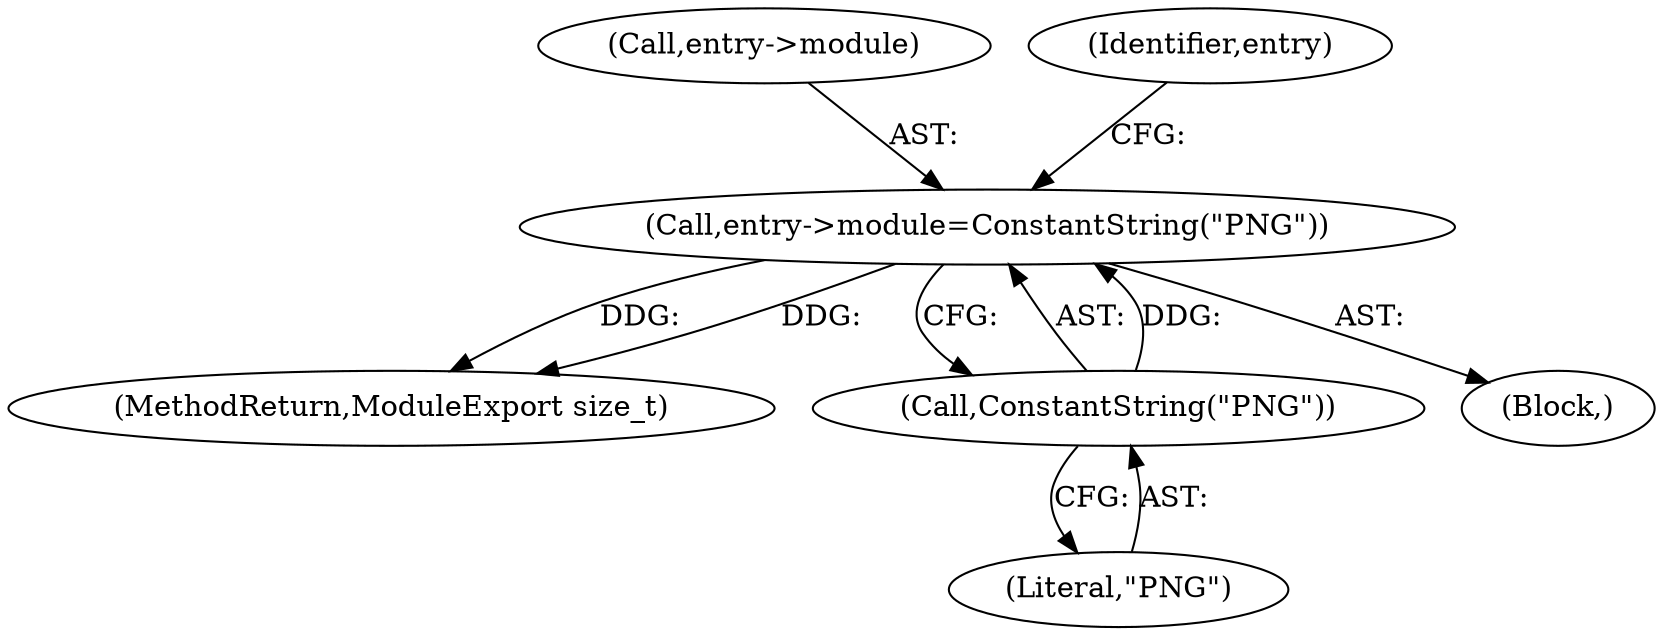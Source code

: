 digraph "0_ImageMagick_aa84944b405acebbeefe871d0f64969b9e9f31ac_1@pointer" {
"1000729" [label="(Call,entry->module=ConstantString(\"PNG\"))"];
"1000733" [label="(Call,ConstantString(\"PNG\"))"];
"1000729" [label="(Call,entry->module=ConstantString(\"PNG\"))"];
"1000734" [label="(Literal,\"PNG\")"];
"1000730" [label="(Call,entry->module)"];
"1000750" [label="(MethodReturn,ModuleExport size_t)"];
"1000102" [label="(Block,)"];
"1000737" [label="(Identifier,entry)"];
"1000733" [label="(Call,ConstantString(\"PNG\"))"];
"1000729" -> "1000102"  [label="AST: "];
"1000729" -> "1000733"  [label="CFG: "];
"1000730" -> "1000729"  [label="AST: "];
"1000733" -> "1000729"  [label="AST: "];
"1000737" -> "1000729"  [label="CFG: "];
"1000729" -> "1000750"  [label="DDG: "];
"1000729" -> "1000750"  [label="DDG: "];
"1000733" -> "1000729"  [label="DDG: "];
"1000733" -> "1000734"  [label="CFG: "];
"1000734" -> "1000733"  [label="AST: "];
}
